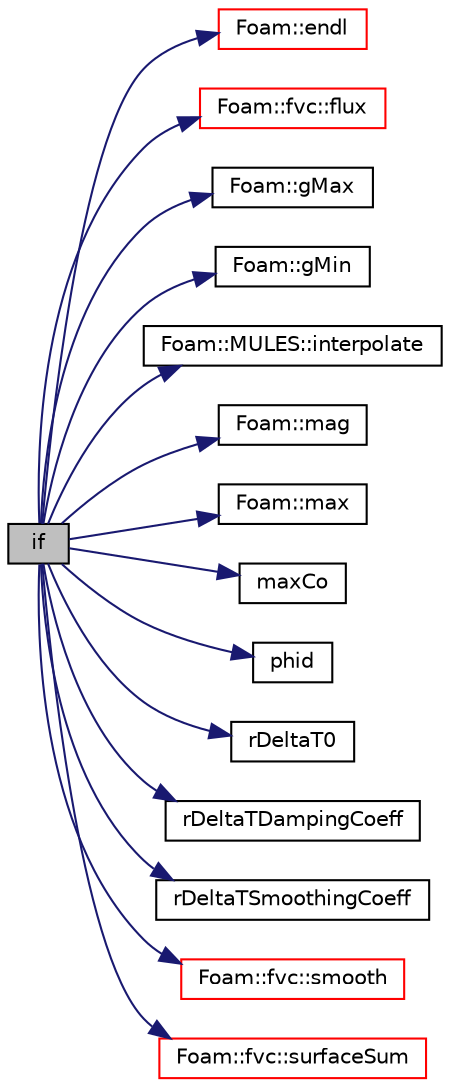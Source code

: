 digraph "if"
{
  bgcolor="transparent";
  edge [fontname="Helvetica",fontsize="10",labelfontname="Helvetica",labelfontsize="10"];
  node [fontname="Helvetica",fontsize="10",shape=record];
  rankdir="LR";
  Node1 [label="if",height=0.2,width=0.4,color="black", fillcolor="grey75", style="filled", fontcolor="black"];
  Node1 -> Node2 [color="midnightblue",fontsize="10",style="solid",fontname="Helvetica"];
  Node2 [label="Foam::endl",height=0.2,width=0.4,color="red",URL="$a10936.html#a2db8fe02a0d3909e9351bb4275b23ce4",tooltip="Add newline and flush stream. "];
  Node1 -> Node3 [color="midnightblue",fontsize="10",style="solid",fontname="Helvetica"];
  Node3 [label="Foam::fvc::flux",height=0.2,width=0.4,color="red",URL="$a10972.html#a8fc1922666ca94c5fd207b8b96f99467",tooltip="Return the face-flux field obtained from the given volVectorField. "];
  Node1 -> Node4 [color="midnightblue",fontsize="10",style="solid",fontname="Helvetica"];
  Node4 [label="Foam::gMax",height=0.2,width=0.4,color="black",URL="$a10936.html#ae8d631fb8e841947408bb711abfb1e67"];
  Node1 -> Node5 [color="midnightblue",fontsize="10",style="solid",fontname="Helvetica"];
  Node5 [label="Foam::gMin",height=0.2,width=0.4,color="black",URL="$a10936.html#aca330ee6cfe7d602300dbc5905f8c9f6"];
  Node1 -> Node6 [color="midnightblue",fontsize="10",style="solid",fontname="Helvetica"];
  Node6 [label="Foam::MULES::interpolate",height=0.2,width=0.4,color="black",URL="$a10996.html#a4d62f21551985d814104861e7c1d9b4f"];
  Node1 -> Node7 [color="midnightblue",fontsize="10",style="solid",fontname="Helvetica"];
  Node7 [label="Foam::mag",height=0.2,width=0.4,color="black",URL="$a10936.html#a929da2a3fdcf3dacbbe0487d3a330dae"];
  Node1 -> Node8 [color="midnightblue",fontsize="10",style="solid",fontname="Helvetica"];
  Node8 [label="Foam::max",height=0.2,width=0.4,color="black",URL="$a10936.html#ac993e906cf2774ae77e666bc24e81733"];
  Node1 -> Node9 [color="midnightblue",fontsize="10",style="solid",fontname="Helvetica"];
  Node9 [label="maxCo",height=0.2,width=0.4,color="black",URL="$a03261.html#a2977e8735a928501d5705873dcca8235"];
  Node1 -> Node10 [color="midnightblue",fontsize="10",style="solid",fontname="Helvetica"];
  Node10 [label="phid",height=0.2,width=0.4,color="black",URL="$a03071.html#a42d36c9fdc346008c112ec0a47eea880"];
  Node1 -> Node11 [color="midnightblue",fontsize="10",style="solid",fontname="Helvetica"];
  Node11 [label="rDeltaT0",height=0.2,width=0.4,color="black",URL="$a03263.html#ad4d65902f3b7caba4b8b04cf0e1534d7"];
  Node1 -> Node12 [color="midnightblue",fontsize="10",style="solid",fontname="Helvetica"];
  Node12 [label="rDeltaTDampingCoeff",height=0.2,width=0.4,color="black",URL="$a03261.html#ae41bd9ea4380e53fe48ec54b17bafbd1"];
  Node1 -> Node13 [color="midnightblue",fontsize="10",style="solid",fontname="Helvetica"];
  Node13 [label="rDeltaTSmoothingCoeff",height=0.2,width=0.4,color="black",URL="$a03261.html#a8a98612afbe320bf43eedb9bfa19a092"];
  Node1 -> Node14 [color="midnightblue",fontsize="10",style="solid",fontname="Helvetica"];
  Node14 [label="Foam::fvc::smooth",height=0.2,width=0.4,color="red",URL="$a10972.html#a417a555eb3108fd8d6c41c0aec39a633"];
  Node1 -> Node15 [color="midnightblue",fontsize="10",style="solid",fontname="Helvetica"];
  Node15 [label="Foam::fvc::surfaceSum",height=0.2,width=0.4,color="red",URL="$a10972.html#aa0a1e3c4ec02aa6a37f517c4d5270046"];
}
